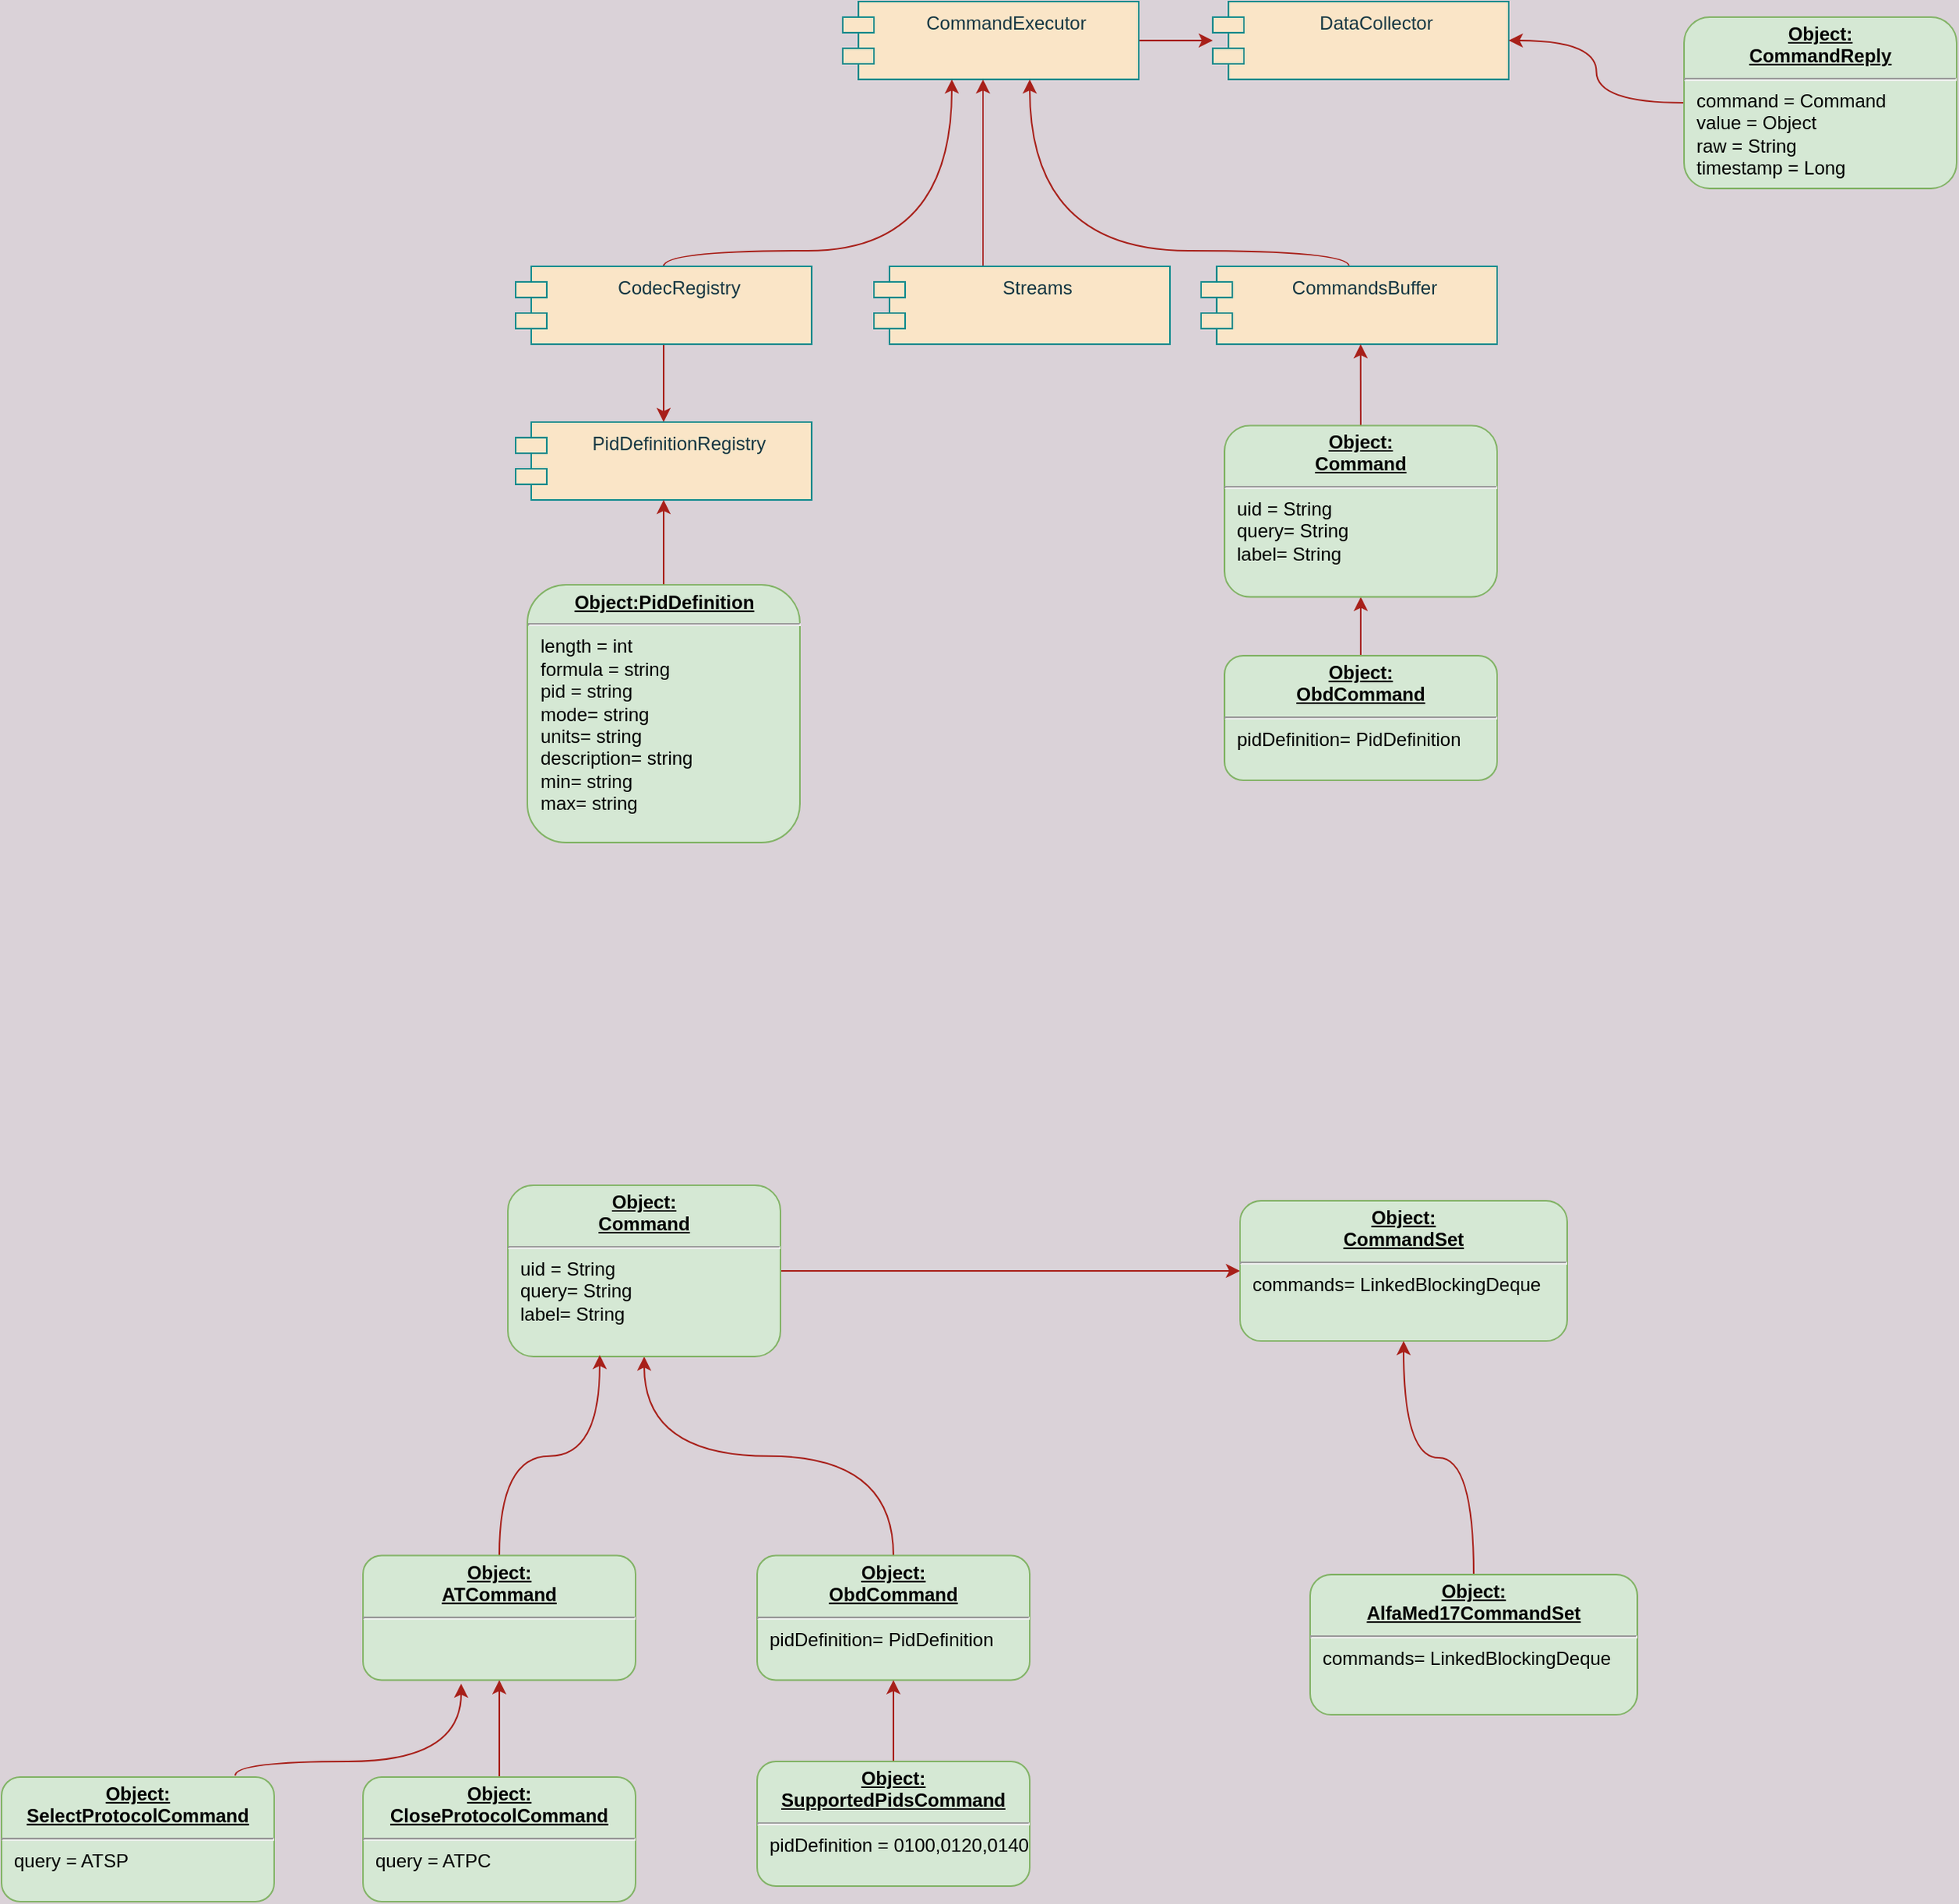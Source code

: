 <mxfile version="13.9.5" type="device"><diagram id="2dC_JVYcQWB-mc9wl6Ey" name="Page-1"><mxGraphModel dx="2249" dy="846" grid="1" gridSize="10" guides="1" tooltips="1" connect="1" arrows="1" fold="1" page="1" pageScale="1" pageWidth="827" pageHeight="1169" background="#DAD2D8" math="0" shadow="0"><root><mxCell id="0"/><mxCell id="1" parent="0"/><mxCell id="jsilWWYG8T8lR96YO6wp-10" style="edgeStyle=orthogonalEdgeStyle;orthogonalLoop=1;jettySize=auto;html=1;strokeColor=#A8201A;fontColor=#143642;labelBackgroundColor=#DAD2D8;curved=1;" parent="1" source="jsilWWYG8T8lR96YO6wp-1" target="jsilWWYG8T8lR96YO6wp-8" edge="1"><mxGeometry relative="1" as="geometry"/></mxCell><mxCell id="jsilWWYG8T8lR96YO6wp-1" value="CommandExecutor" style="shape=module;align=left;spacingLeft=20;align=center;verticalAlign=top;fillColor=#FAE5C7;strokeColor=#0F8B8D;fontColor=#143642;rounded=1;" parent="1" vertex="1"><mxGeometry x="250" y="150" width="190" height="50" as="geometry"/></mxCell><mxCell id="jsilWWYG8T8lR96YO6wp-3" value="" style="edgeStyle=orthogonalEdgeStyle;orthogonalLoop=1;jettySize=auto;html=1;strokeColor=#A8201A;fontColor=#143642;labelBackgroundColor=#DAD2D8;curved=1;" parent="1" source="jsilWWYG8T8lR96YO6wp-2" target="jsilWWYG8T8lR96YO6wp-1" edge="1"><mxGeometry relative="1" as="geometry"><Array as="points"><mxPoint x="135" y="310"/><mxPoint x="320" y="310"/></Array></mxGeometry></mxCell><mxCell id="jsilWWYG8T8lR96YO6wp-12" style="edgeStyle=orthogonalEdgeStyle;orthogonalLoop=1;jettySize=auto;html=1;strokeColor=#A8201A;fontColor=#143642;labelBackgroundColor=#DAD2D8;curved=1;" parent="1" source="jsilWWYG8T8lR96YO6wp-2" target="jsilWWYG8T8lR96YO6wp-11" edge="1"><mxGeometry relative="1" as="geometry"/></mxCell><mxCell id="jsilWWYG8T8lR96YO6wp-2" value="CodecRegistry" style="shape=module;align=left;spacingLeft=20;align=center;verticalAlign=top;fillColor=#FAE5C7;strokeColor=#0F8B8D;fontColor=#143642;rounded=1;" parent="1" vertex="1"><mxGeometry x="40" y="320" width="190" height="50" as="geometry"/></mxCell><mxCell id="jsilWWYG8T8lR96YO6wp-5" style="edgeStyle=orthogonalEdgeStyle;orthogonalLoop=1;jettySize=auto;html=1;strokeColor=#A8201A;fontColor=#143642;labelBackgroundColor=#DAD2D8;curved=1;" parent="1" source="jsilWWYG8T8lR96YO6wp-4" edge="1"><mxGeometry relative="1" as="geometry"><mxPoint x="340" y="200" as="targetPoint"/><Array as="points"><mxPoint x="340" y="200"/></Array></mxGeometry></mxCell><mxCell id="jsilWWYG8T8lR96YO6wp-4" value="Streams" style="shape=module;align=left;spacingLeft=20;align=center;verticalAlign=top;fillColor=#FAE5C7;strokeColor=#0F8B8D;fontColor=#143642;rounded=1;" parent="1" vertex="1"><mxGeometry x="270" y="320" width="190" height="50" as="geometry"/></mxCell><mxCell id="jsilWWYG8T8lR96YO6wp-7" style="edgeStyle=orthogonalEdgeStyle;orthogonalLoop=1;jettySize=auto;html=1;strokeColor=#A8201A;fontColor=#143642;labelBackgroundColor=#DAD2D8;curved=1;" parent="1" source="jsilWWYG8T8lR96YO6wp-6" target="jsilWWYG8T8lR96YO6wp-1" edge="1"><mxGeometry relative="1" as="geometry"><Array as="points"><mxPoint x="575" y="310"/><mxPoint x="370" y="310"/></Array></mxGeometry></mxCell><mxCell id="jsilWWYG8T8lR96YO6wp-6" value="CommandsBuffer" style="shape=module;align=left;spacingLeft=20;align=center;verticalAlign=top;fillColor=#FAE5C7;strokeColor=#0F8B8D;fontColor=#143642;rounded=1;" parent="1" vertex="1"><mxGeometry x="480" y="320" width="190" height="50" as="geometry"/></mxCell><mxCell id="jsilWWYG8T8lR96YO6wp-8" value="DataCollector" style="shape=module;align=left;spacingLeft=20;align=center;verticalAlign=top;fillColor=#FAE5C7;strokeColor=#0F8B8D;fontColor=#143642;rounded=1;" parent="1" vertex="1"><mxGeometry x="487.5" y="150" width="190" height="50" as="geometry"/></mxCell><mxCell id="jsilWWYG8T8lR96YO6wp-11" value="PidDefinitionRegistry" style="shape=module;align=left;spacingLeft=20;align=center;verticalAlign=top;fillColor=#FAE5C7;strokeColor=#0F8B8D;fontColor=#143642;rounded=1;" parent="1" vertex="1"><mxGeometry x="40" y="420" width="190" height="50" as="geometry"/></mxCell><mxCell id="jsilWWYG8T8lR96YO6wp-15" style="edgeStyle=orthogonalEdgeStyle;orthogonalLoop=1;jettySize=auto;html=1;entryX=0.5;entryY=1;entryDx=0;entryDy=0;strokeColor=#A8201A;fontColor=#143642;labelBackgroundColor=#DAD2D8;curved=1;" parent="1" source="jsilWWYG8T8lR96YO6wp-14" target="jsilWWYG8T8lR96YO6wp-11" edge="1"><mxGeometry relative="1" as="geometry"/></mxCell><mxCell id="jsilWWYG8T8lR96YO6wp-14" value="&lt;p style=&quot;margin: 0px ; margin-top: 4px ; text-align: center ; text-decoration: underline&quot;&gt;&lt;b&gt;Object:PidDefinition&lt;/b&gt;&lt;/p&gt;&lt;hr&gt;&lt;p style=&quot;margin: 0px ; margin-left: 8px&quot;&gt;length = int&lt;br&gt;formula = string&lt;br&gt;pid = string&lt;/p&gt;&lt;p style=&quot;margin: 0px 0px 0px 8px&quot;&gt;mode= string&lt;/p&gt;&lt;p style=&quot;margin: 0px 0px 0px 8px&quot;&gt;units= string&lt;/p&gt;&lt;p style=&quot;margin: 0px 0px 0px 8px&quot;&gt;description= string&lt;/p&gt;&lt;p style=&quot;margin: 0px 0px 0px 8px&quot;&gt;min= string&lt;/p&gt;&lt;p style=&quot;margin: 0px 0px 0px 8px&quot;&gt;max= string&lt;/p&gt;&lt;p style=&quot;margin: 0px 0px 0px 8px&quot;&gt;&lt;br&gt;&lt;/p&gt;&lt;p style=&quot;margin: 0px 0px 0px 8px&quot;&gt;&lt;br&gt;&lt;/p&gt;" style="verticalAlign=top;align=left;overflow=fill;fontSize=12;fontFamily=Helvetica;html=1;fillColor=#d5e8d4;strokeColor=#82b366;rounded=1;" parent="1" vertex="1"><mxGeometry x="47.5" y="524.5" width="175" height="165.5" as="geometry"/></mxCell><mxCell id="jsilWWYG8T8lR96YO6wp-21" style="edgeStyle=orthogonalEdgeStyle;orthogonalLoop=1;jettySize=auto;html=1;entryX=0.5;entryY=1;entryDx=0;entryDy=0;strokeColor=#A8201A;fontColor=#143642;labelBackgroundColor=#DAD2D8;curved=1;" parent="1" source="jsilWWYG8T8lR96YO6wp-18" target="jsilWWYG8T8lR96YO6wp-20" edge="1"><mxGeometry relative="1" as="geometry"/></mxCell><mxCell id="jsilWWYG8T8lR96YO6wp-18" value="&lt;p style=&quot;margin: 0px ; margin-top: 4px ; text-align: center ; text-decoration: underline&quot;&gt;&lt;b&gt;Object:&lt;/b&gt;&lt;/p&gt;&lt;div style=&quot;text-align: center&quot;&gt;&lt;b&gt;&lt;u&gt;ObdCommand&lt;/u&gt;&lt;/b&gt;&lt;br&gt;&lt;/div&gt;&lt;hr&gt;&lt;p style=&quot;margin: 0px ; margin-left: 8px&quot;&gt;pidDefinition= PidDefinition&lt;br&gt;&lt;/p&gt;" style="verticalAlign=top;align=left;overflow=fill;fontSize=12;fontFamily=Helvetica;html=1;fillColor=#d5e8d4;strokeColor=#82b366;rounded=1;" parent="1" vertex="1"><mxGeometry x="495" y="570" width="175" height="80" as="geometry"/></mxCell><mxCell id="jsilWWYG8T8lR96YO6wp-23" style="edgeStyle=orthogonalEdgeStyle;orthogonalLoop=1;jettySize=auto;html=1;entryX=0.539;entryY=1;entryDx=0;entryDy=0;entryPerimeter=0;strokeColor=#A8201A;fontColor=#143642;labelBackgroundColor=#DAD2D8;curved=1;" parent="1" source="jsilWWYG8T8lR96YO6wp-20" edge="1"><mxGeometry relative="1" as="geometry"><mxPoint x="582.41" y="370" as="targetPoint"/></mxGeometry></mxCell><mxCell id="jsilWWYG8T8lR96YO6wp-20" value="&lt;p style=&quot;margin: 0px ; margin-top: 4px ; text-align: center ; text-decoration: underline&quot;&gt;&lt;b&gt;Object:&lt;/b&gt;&lt;/p&gt;&lt;div style=&quot;text-align: center&quot;&gt;&lt;b&gt;&lt;u&gt;Command&lt;/u&gt;&lt;/b&gt;&lt;br&gt;&lt;/div&gt;&lt;hr&gt;&lt;p style=&quot;margin: 0px ; margin-left: 8px&quot;&gt;uid = String&lt;/p&gt;&lt;p style=&quot;margin: 0px ; margin-left: 8px&quot;&gt;query= String&lt;/p&gt;&lt;p style=&quot;margin: 0px ; margin-left: 8px&quot;&gt;label= String&lt;/p&gt;&lt;p style=&quot;margin: 0px 0px 0px 8px&quot;&gt;&lt;br&gt;&lt;/p&gt;&lt;p style=&quot;margin: 0px 0px 0px 8px&quot;&gt;&lt;br&gt;&lt;/p&gt;" style="verticalAlign=top;align=left;overflow=fill;fontSize=12;fontFamily=Helvetica;html=1;fillColor=#d5e8d4;strokeColor=#82b366;rounded=1;" parent="1" vertex="1"><mxGeometry x="495" y="422.25" width="175" height="110" as="geometry"/></mxCell><mxCell id="jsilWWYG8T8lR96YO6wp-25" style="edgeStyle=orthogonalEdgeStyle;orthogonalLoop=1;jettySize=auto;html=1;entryX=1;entryY=0.5;entryDx=0;entryDy=0;strokeColor=#A8201A;fillColor=#FAE5C7;fontColor=#143642;labelBackgroundColor=#DAD2D8;curved=1;" parent="1" source="jsilWWYG8T8lR96YO6wp-24" target="jsilWWYG8T8lR96YO6wp-8" edge="1"><mxGeometry relative="1" as="geometry"/></mxCell><mxCell id="jsilWWYG8T8lR96YO6wp-24" value="&lt;p style=&quot;margin: 0px ; margin-top: 4px ; text-align: center ; text-decoration: underline&quot;&gt;&lt;b&gt;Object:&lt;/b&gt;&lt;/p&gt;&lt;div style=&quot;text-align: center&quot;&gt;&lt;b&gt;&lt;u&gt;CommandReply&lt;/u&gt;&lt;/b&gt;&lt;br&gt;&lt;/div&gt;&lt;hr&gt;&lt;p style=&quot;margin: 0px ; margin-left: 8px&quot;&gt;command = Command&lt;/p&gt;&lt;p style=&quot;margin: 0px ; margin-left: 8px&quot;&gt;value = Object&lt;/p&gt;&lt;p style=&quot;margin: 0px ; margin-left: 8px&quot;&gt;raw = String&lt;/p&gt;&lt;p style=&quot;margin: 0px ; margin-left: 8px&quot;&gt;timestamp = Long&lt;br&gt;&lt;/p&gt;&lt;p style=&quot;margin: 0px 0px 0px 8px&quot;&gt;&lt;br&gt;&lt;/p&gt;&lt;p style=&quot;margin: 0px 0px 0px 8px&quot;&gt;&lt;br&gt;&lt;/p&gt;" style="verticalAlign=top;align=left;overflow=fill;fontSize=12;fontFamily=Helvetica;html=1;fillColor=#d5e8d4;strokeColor=#82b366;rounded=1;" parent="1" vertex="1"><mxGeometry x="790" y="160" width="175" height="110" as="geometry"/></mxCell><mxCell id="Ub13OAnjgB5fii-sr1zp-1" style="edgeStyle=orthogonalEdgeStyle;orthogonalLoop=1;jettySize=auto;html=1;entryX=0.5;entryY=1;entryDx=0;entryDy=0;strokeColor=#A8201A;fontColor=#143642;labelBackgroundColor=#DAD2D8;curved=1;" edge="1" parent="1" source="Ub13OAnjgB5fii-sr1zp-2" target="Ub13OAnjgB5fii-sr1zp-3"><mxGeometry relative="1" as="geometry"/></mxCell><mxCell id="Ub13OAnjgB5fii-sr1zp-2" value="&lt;p style=&quot;margin: 0px ; margin-top: 4px ; text-align: center ; text-decoration: underline&quot;&gt;&lt;b&gt;Object:&lt;/b&gt;&lt;/p&gt;&lt;div style=&quot;text-align: center&quot;&gt;&lt;b&gt;&lt;u&gt;ObdCommand&lt;/u&gt;&lt;/b&gt;&lt;br&gt;&lt;/div&gt;&lt;hr&gt;&lt;p style=&quot;margin: 0px ; margin-left: 8px&quot;&gt;pidDefinition= PidDefinition&lt;br&gt;&lt;/p&gt;" style="verticalAlign=top;align=left;overflow=fill;fontSize=12;fontFamily=Helvetica;html=1;fillColor=#d5e8d4;strokeColor=#82b366;rounded=1;" vertex="1" parent="1"><mxGeometry x="195" y="1147.75" width="175" height="80" as="geometry"/></mxCell><mxCell id="Ub13OAnjgB5fii-sr1zp-13" style="edgeStyle=orthogonalEdgeStyle;curved=1;orthogonalLoop=1;jettySize=auto;html=1;entryX=0;entryY=0.5;entryDx=0;entryDy=0;strokeColor=#A8201A;" edge="1" parent="1" source="Ub13OAnjgB5fii-sr1zp-3" target="Ub13OAnjgB5fii-sr1zp-12"><mxGeometry relative="1" as="geometry"/></mxCell><mxCell id="Ub13OAnjgB5fii-sr1zp-3" value="&lt;p style=&quot;margin: 0px ; margin-top: 4px ; text-align: center ; text-decoration: underline&quot;&gt;&lt;b&gt;Object:&lt;/b&gt;&lt;/p&gt;&lt;div style=&quot;text-align: center&quot;&gt;&lt;b&gt;&lt;u&gt;Command&lt;/u&gt;&lt;/b&gt;&lt;br&gt;&lt;/div&gt;&lt;hr&gt;&lt;p style=&quot;margin: 0px ; margin-left: 8px&quot;&gt;uid = String&lt;/p&gt;&lt;p style=&quot;margin: 0px ; margin-left: 8px&quot;&gt;query= String&lt;/p&gt;&lt;p style=&quot;margin: 0px ; margin-left: 8px&quot;&gt;label= String&lt;/p&gt;&lt;p style=&quot;margin: 0px 0px 0px 8px&quot;&gt;&lt;br&gt;&lt;/p&gt;&lt;p style=&quot;margin: 0px 0px 0px 8px&quot;&gt;&lt;br&gt;&lt;/p&gt;" style="verticalAlign=top;align=left;overflow=fill;fontSize=12;fontFamily=Helvetica;html=1;fillColor=#d5e8d4;strokeColor=#82b366;rounded=1;" vertex="1" parent="1"><mxGeometry x="35" y="910" width="175" height="110" as="geometry"/></mxCell><mxCell id="Ub13OAnjgB5fii-sr1zp-5" style="edgeStyle=orthogonalEdgeStyle;orthogonalLoop=1;jettySize=auto;html=1;entryX=0.337;entryY=0.991;entryDx=0;entryDy=0;entryPerimeter=0;curved=1;strokeColor=#A8201A;" edge="1" parent="1" source="Ub13OAnjgB5fii-sr1zp-4" target="Ub13OAnjgB5fii-sr1zp-3"><mxGeometry relative="1" as="geometry"/></mxCell><mxCell id="Ub13OAnjgB5fii-sr1zp-4" value="&lt;p style=&quot;margin: 0px ; margin-top: 4px ; text-align: center ; text-decoration: underline&quot;&gt;&lt;b&gt;Object:&lt;/b&gt;&lt;/p&gt;&lt;div style=&quot;text-align: center&quot;&gt;&lt;b&gt;&lt;u&gt;ATCommand&lt;/u&gt;&lt;/b&gt;&lt;br&gt;&lt;/div&gt;&lt;hr&gt;&lt;p style=&quot;margin: 0px ; margin-left: 8px&quot;&gt;&lt;br&gt;&lt;/p&gt;" style="verticalAlign=top;align=left;overflow=fill;fontSize=12;fontFamily=Helvetica;html=1;fillColor=#d5e8d4;strokeColor=#82b366;rounded=1;" vertex="1" parent="1"><mxGeometry x="-58" y="1147.75" width="175" height="80" as="geometry"/></mxCell><mxCell id="Ub13OAnjgB5fii-sr1zp-7" style="edgeStyle=orthogonalEdgeStyle;curved=1;orthogonalLoop=1;jettySize=auto;html=1;strokeColor=#A8201A;exitX=0.6;exitY=-0.012;exitDx=0;exitDy=0;exitPerimeter=0;" edge="1" parent="1"><mxGeometry relative="1" as="geometry"><mxPoint x="-140" y="1289.04" as="sourcePoint"/><mxPoint x="5" y="1230" as="targetPoint"/><Array as="points"><mxPoint x="-140" y="1280"/><mxPoint x="5" y="1280"/><mxPoint x="5" y="1230"/></Array></mxGeometry></mxCell><mxCell id="Ub13OAnjgB5fii-sr1zp-6" value="&lt;p style=&quot;margin: 0px ; margin-top: 4px ; text-align: center ; text-decoration: underline&quot;&gt;&lt;b&gt;Object:&lt;/b&gt;&lt;/p&gt;&lt;div style=&quot;text-align: center&quot;&gt;&lt;b&gt;&lt;u&gt;SelectProtocolCommand&lt;/u&gt;&lt;/b&gt;&lt;/div&gt;&lt;hr&gt;&lt;p style=&quot;margin: 0px ; margin-left: 8px&quot;&gt;query = ATSP&lt;br&gt;&lt;/p&gt;" style="verticalAlign=top;align=left;overflow=fill;fontSize=12;fontFamily=Helvetica;html=1;fillColor=#d5e8d4;strokeColor=#82b366;rounded=1;" vertex="1" parent="1"><mxGeometry x="-290" y="1290" width="175" height="80" as="geometry"/></mxCell><mxCell id="Ub13OAnjgB5fii-sr1zp-9" style="edgeStyle=orthogonalEdgeStyle;curved=1;orthogonalLoop=1;jettySize=auto;html=1;strokeColor=#A8201A;" edge="1" parent="1" source="Ub13OAnjgB5fii-sr1zp-8" target="Ub13OAnjgB5fii-sr1zp-4"><mxGeometry relative="1" as="geometry"/></mxCell><mxCell id="Ub13OAnjgB5fii-sr1zp-8" value="&lt;p style=&quot;margin: 0px ; margin-top: 4px ; text-align: center ; text-decoration: underline&quot;&gt;&lt;b&gt;Object:&lt;/b&gt;&lt;/p&gt;&lt;div style=&quot;text-align: center&quot;&gt;&lt;b&gt;&lt;u&gt;CloseProtocolCommand&lt;/u&gt;&lt;/b&gt;&lt;/div&gt;&lt;hr&gt;&lt;p style=&quot;margin: 0px ; margin-left: 8px&quot;&gt;query = ATPC&lt;br&gt;&lt;/p&gt;" style="verticalAlign=top;align=left;overflow=fill;fontSize=12;fontFamily=Helvetica;html=1;fillColor=#d5e8d4;strokeColor=#82b366;rounded=1;" vertex="1" parent="1"><mxGeometry x="-58" y="1290" width="175" height="80" as="geometry"/></mxCell><mxCell id="Ub13OAnjgB5fii-sr1zp-11" style="edgeStyle=orthogonalEdgeStyle;curved=1;orthogonalLoop=1;jettySize=auto;html=1;entryX=0.5;entryY=1;entryDx=0;entryDy=0;strokeColor=#A8201A;" edge="1" parent="1" source="Ub13OAnjgB5fii-sr1zp-10" target="Ub13OAnjgB5fii-sr1zp-2"><mxGeometry relative="1" as="geometry"/></mxCell><mxCell id="Ub13OAnjgB5fii-sr1zp-10" value="&lt;p style=&quot;margin: 4px 0px 0px ; text-align: center ; text-decoration: underline&quot;&gt;&lt;b&gt;Object:&lt;/b&gt;&lt;/p&gt;&lt;div style=&quot;text-align: center&quot;&gt;&lt;b&gt;&lt;u&gt;SupportedPidsCommand&lt;/u&gt;&lt;/b&gt;&lt;br&gt;&lt;/div&gt;&lt;hr&gt;&lt;p style=&quot;margin: 0px ; margin-left: 8px&quot;&gt;pidDefinition = 0100,0120,0140&lt;br&gt;&lt;/p&gt;" style="verticalAlign=top;align=left;overflow=fill;fontSize=12;fontFamily=Helvetica;html=1;fillColor=#d5e8d4;strokeColor=#82b366;rounded=1;" vertex="1" parent="1"><mxGeometry x="195" y="1280" width="175" height="80" as="geometry"/></mxCell><mxCell id="Ub13OAnjgB5fii-sr1zp-12" value="&lt;p style=&quot;margin: 0px ; margin-top: 4px ; text-align: center ; text-decoration: underline&quot;&gt;&lt;b&gt;Object:&lt;/b&gt;&lt;/p&gt;&lt;div style=&quot;text-align: center&quot;&gt;&lt;b&gt;&lt;u&gt;CommandSet&lt;/u&gt;&lt;/b&gt;&lt;/div&gt;&lt;hr&gt;&lt;p style=&quot;margin: 0px ; margin-left: 8px&quot;&gt;commands=&amp;nbsp;LinkedBlockingDeque&lt;br&gt;&lt;/p&gt;" style="verticalAlign=top;align=left;overflow=fill;fontSize=12;fontFamily=Helvetica;html=1;fillColor=#d5e8d4;strokeColor=#82b366;rounded=1;" vertex="1" parent="1"><mxGeometry x="505" y="920" width="210" height="90" as="geometry"/></mxCell><mxCell id="Ub13OAnjgB5fii-sr1zp-17" style="edgeStyle=orthogonalEdgeStyle;curved=1;orthogonalLoop=1;jettySize=auto;html=1;entryX=0.5;entryY=1;entryDx=0;entryDy=0;strokeColor=#A8201A;" edge="1" parent="1" source="Ub13OAnjgB5fii-sr1zp-16" target="Ub13OAnjgB5fii-sr1zp-12"><mxGeometry relative="1" as="geometry"/></mxCell><mxCell id="Ub13OAnjgB5fii-sr1zp-16" value="&lt;p style=&quot;margin: 0px ; margin-top: 4px ; text-align: center ; text-decoration: underline&quot;&gt;&lt;b&gt;Object:&lt;/b&gt;&lt;/p&gt;&lt;div style=&quot;text-align: center&quot;&gt;&lt;b&gt;&lt;u&gt;AlfaMed17CommandSet&lt;/u&gt;&lt;/b&gt;&lt;br&gt;&lt;/div&gt;&lt;hr&gt;&lt;p style=&quot;margin: 0px ; margin-left: 8px&quot;&gt;commands=&amp;nbsp;LinkedBlockingDeque&lt;br&gt;&lt;/p&gt;" style="verticalAlign=top;align=left;overflow=fill;fontSize=12;fontFamily=Helvetica;html=1;fillColor=#d5e8d4;strokeColor=#82b366;rounded=1;" vertex="1" parent="1"><mxGeometry x="550" y="1160" width="210" height="90" as="geometry"/></mxCell></root></mxGraphModel></diagram></mxfile>